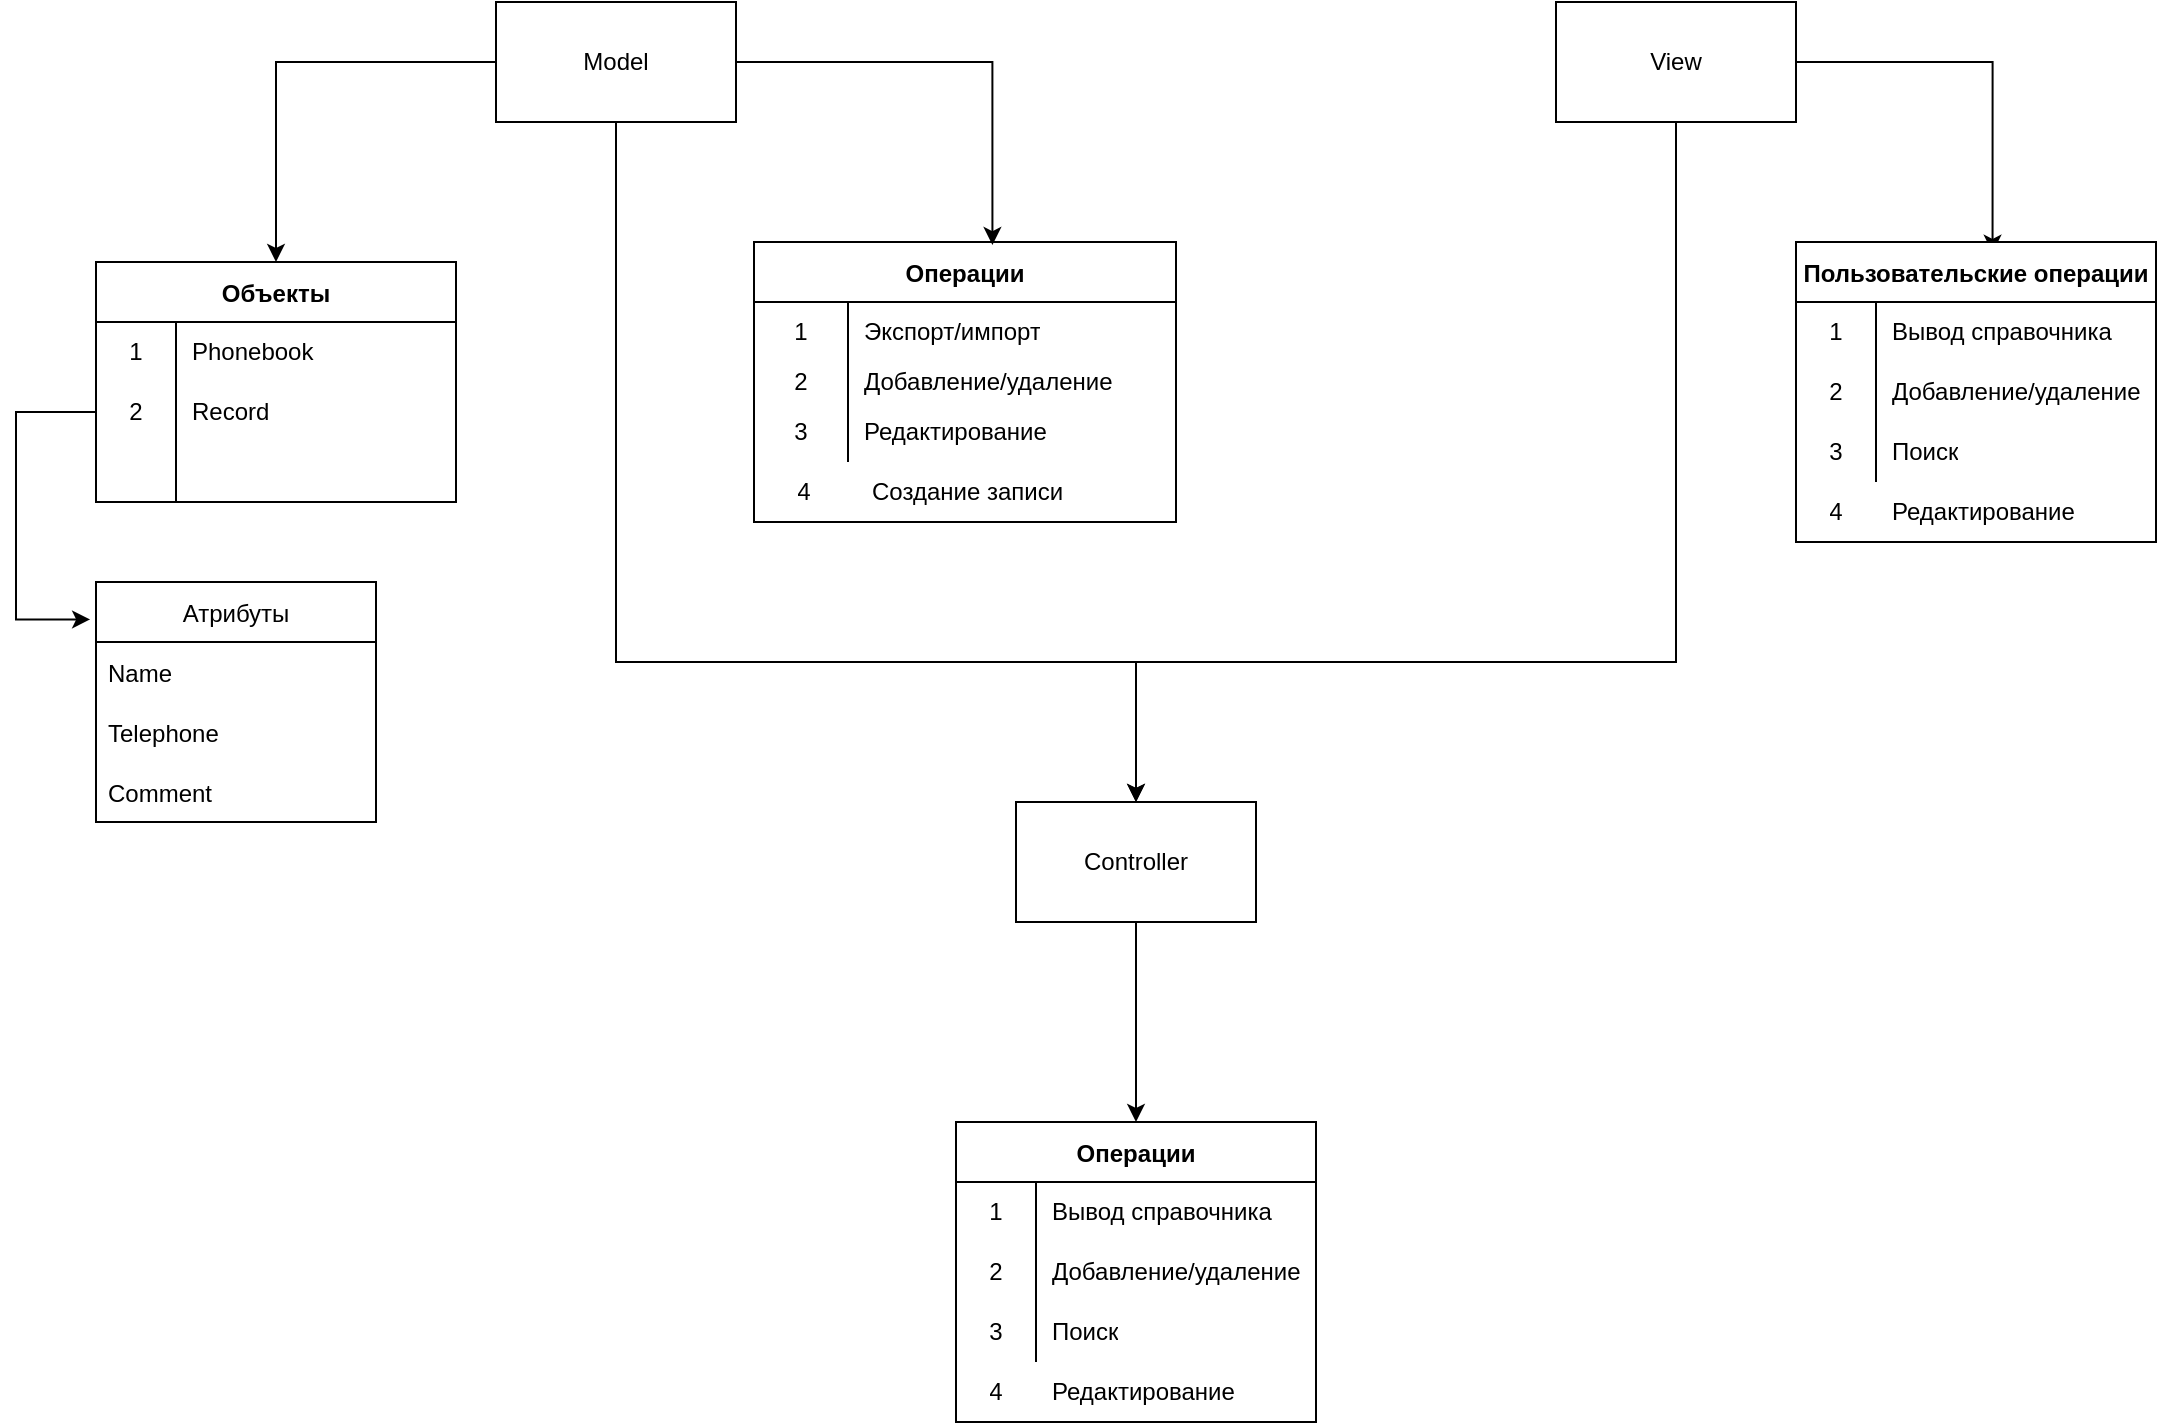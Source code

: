 <mxfile version="20.4.0" type="github">
  <diagram id="U-B8n9NkikSWc-37s7Vm" name="Страница 1">
    <mxGraphModel dx="1135" dy="826" grid="1" gridSize="10" guides="1" tooltips="1" connect="1" arrows="1" fold="1" page="1" pageScale="1" pageWidth="827" pageHeight="1169" math="0" shadow="0">
      <root>
        <mxCell id="0" />
        <mxCell id="1" parent="0" />
        <mxCell id="J5QPuj5pRYfZNnVEHzqW-5" value="Атрибуты" style="swimlane;fontStyle=0;childLayout=stackLayout;horizontal=1;startSize=30;horizontalStack=0;resizeParent=1;resizeParentMax=0;resizeLast=0;collapsible=1;marginBottom=0;" vertex="1" parent="1">
          <mxGeometry x="60" y="390" width="140" height="120" as="geometry" />
        </mxCell>
        <mxCell id="J5QPuj5pRYfZNnVEHzqW-6" value="Name" style="text;strokeColor=none;fillColor=none;align=left;verticalAlign=middle;spacingLeft=4;spacingRight=4;overflow=hidden;points=[[0,0.5],[1,0.5]];portConstraint=eastwest;rotatable=0;" vertex="1" parent="J5QPuj5pRYfZNnVEHzqW-5">
          <mxGeometry y="30" width="140" height="30" as="geometry" />
        </mxCell>
        <mxCell id="J5QPuj5pRYfZNnVEHzqW-7" value="Telephone" style="text;strokeColor=none;fillColor=none;align=left;verticalAlign=middle;spacingLeft=4;spacingRight=4;overflow=hidden;points=[[0,0.5],[1,0.5]];portConstraint=eastwest;rotatable=0;" vertex="1" parent="J5QPuj5pRYfZNnVEHzqW-5">
          <mxGeometry y="60" width="140" height="30" as="geometry" />
        </mxCell>
        <mxCell id="J5QPuj5pRYfZNnVEHzqW-8" value="Comment" style="text;strokeColor=none;fillColor=none;align=left;verticalAlign=middle;spacingLeft=4;spacingRight=4;overflow=hidden;points=[[0,0.5],[1,0.5]];portConstraint=eastwest;rotatable=0;" vertex="1" parent="J5QPuj5pRYfZNnVEHzqW-5">
          <mxGeometry y="90" width="140" height="30" as="geometry" />
        </mxCell>
        <mxCell id="J5QPuj5pRYfZNnVEHzqW-14" value="Объекты" style="shape=table;startSize=30;container=1;collapsible=0;childLayout=tableLayout;fixedRows=1;rowLines=0;fontStyle=1;" vertex="1" parent="1">
          <mxGeometry x="60" y="230" width="180" height="120" as="geometry" />
        </mxCell>
        <mxCell id="J5QPuj5pRYfZNnVEHzqW-15" value="" style="shape=tableRow;horizontal=0;startSize=0;swimlaneHead=0;swimlaneBody=0;top=0;left=0;bottom=0;right=0;collapsible=0;dropTarget=0;fillColor=none;points=[[0,0.5],[1,0.5]];portConstraint=eastwest;" vertex="1" parent="J5QPuj5pRYfZNnVEHzqW-14">
          <mxGeometry y="30" width="180" height="30" as="geometry" />
        </mxCell>
        <mxCell id="J5QPuj5pRYfZNnVEHzqW-16" value="1" style="shape=partialRectangle;html=1;whiteSpace=wrap;connectable=0;fillColor=none;top=0;left=0;bottom=0;right=0;overflow=hidden;pointerEvents=1;" vertex="1" parent="J5QPuj5pRYfZNnVEHzqW-15">
          <mxGeometry width="40" height="30" as="geometry">
            <mxRectangle width="40" height="30" as="alternateBounds" />
          </mxGeometry>
        </mxCell>
        <mxCell id="J5QPuj5pRYfZNnVEHzqW-17" value="Phonebook" style="shape=partialRectangle;html=1;whiteSpace=wrap;connectable=0;fillColor=none;top=0;left=0;bottom=0;right=0;align=left;spacingLeft=6;overflow=hidden;" vertex="1" parent="J5QPuj5pRYfZNnVEHzqW-15">
          <mxGeometry x="40" width="140" height="30" as="geometry">
            <mxRectangle width="140" height="30" as="alternateBounds" />
          </mxGeometry>
        </mxCell>
        <mxCell id="J5QPuj5pRYfZNnVEHzqW-18" value="" style="shape=tableRow;horizontal=0;startSize=0;swimlaneHead=0;swimlaneBody=0;top=0;left=0;bottom=0;right=0;collapsible=0;dropTarget=0;fillColor=none;points=[[0,0.5],[1,0.5]];portConstraint=eastwest;" vertex="1" parent="J5QPuj5pRYfZNnVEHzqW-14">
          <mxGeometry y="60" width="180" height="30" as="geometry" />
        </mxCell>
        <mxCell id="J5QPuj5pRYfZNnVEHzqW-19" value="2" style="shape=partialRectangle;html=1;whiteSpace=wrap;connectable=0;fillColor=none;top=0;left=0;bottom=0;right=0;overflow=hidden;" vertex="1" parent="J5QPuj5pRYfZNnVEHzqW-18">
          <mxGeometry width="40" height="30" as="geometry">
            <mxRectangle width="40" height="30" as="alternateBounds" />
          </mxGeometry>
        </mxCell>
        <mxCell id="J5QPuj5pRYfZNnVEHzqW-20" value="Record" style="shape=partialRectangle;html=1;whiteSpace=wrap;connectable=0;fillColor=none;top=0;left=0;bottom=0;right=0;align=left;spacingLeft=6;overflow=hidden;" vertex="1" parent="J5QPuj5pRYfZNnVEHzqW-18">
          <mxGeometry x="40" width="140" height="30" as="geometry">
            <mxRectangle width="140" height="30" as="alternateBounds" />
          </mxGeometry>
        </mxCell>
        <mxCell id="J5QPuj5pRYfZNnVEHzqW-21" value="" style="shape=tableRow;horizontal=0;startSize=0;swimlaneHead=0;swimlaneBody=0;top=0;left=0;bottom=0;right=0;collapsible=0;dropTarget=0;fillColor=none;points=[[0,0.5],[1,0.5]];portConstraint=eastwest;" vertex="1" parent="J5QPuj5pRYfZNnVEHzqW-14">
          <mxGeometry y="90" width="180" height="30" as="geometry" />
        </mxCell>
        <mxCell id="J5QPuj5pRYfZNnVEHzqW-22" value="" style="shape=partialRectangle;html=1;whiteSpace=wrap;connectable=0;fillColor=none;top=0;left=0;bottom=0;right=0;overflow=hidden;" vertex="1" parent="J5QPuj5pRYfZNnVEHzqW-21">
          <mxGeometry width="40" height="30" as="geometry">
            <mxRectangle width="40" height="30" as="alternateBounds" />
          </mxGeometry>
        </mxCell>
        <mxCell id="J5QPuj5pRYfZNnVEHzqW-23" value="" style="shape=partialRectangle;html=1;whiteSpace=wrap;connectable=0;fillColor=none;top=0;left=0;bottom=0;right=0;align=left;spacingLeft=6;overflow=hidden;" vertex="1" parent="J5QPuj5pRYfZNnVEHzqW-21">
          <mxGeometry x="40" width="140" height="30" as="geometry">
            <mxRectangle width="140" height="30" as="alternateBounds" />
          </mxGeometry>
        </mxCell>
        <mxCell id="J5QPuj5pRYfZNnVEHzqW-24" value="Операции" style="shape=table;startSize=30;container=1;collapsible=0;childLayout=tableLayout;fixedRows=1;rowLines=0;fontStyle=1;" vertex="1" parent="1">
          <mxGeometry x="389" y="220" width="211" height="140" as="geometry" />
        </mxCell>
        <mxCell id="J5QPuj5pRYfZNnVEHzqW-25" value="" style="shape=tableRow;horizontal=0;startSize=0;swimlaneHead=0;swimlaneBody=0;top=0;left=0;bottom=0;right=0;collapsible=0;dropTarget=0;fillColor=none;points=[[0,0.5],[1,0.5]];portConstraint=eastwest;" vertex="1" parent="J5QPuj5pRYfZNnVEHzqW-24">
          <mxGeometry y="30" width="211" height="30" as="geometry" />
        </mxCell>
        <mxCell id="J5QPuj5pRYfZNnVEHzqW-26" value="1" style="shape=partialRectangle;html=1;whiteSpace=wrap;connectable=0;fillColor=none;top=0;left=0;bottom=0;right=0;overflow=hidden;pointerEvents=1;" vertex="1" parent="J5QPuj5pRYfZNnVEHzqW-25">
          <mxGeometry width="47" height="30" as="geometry">
            <mxRectangle width="47" height="30" as="alternateBounds" />
          </mxGeometry>
        </mxCell>
        <mxCell id="J5QPuj5pRYfZNnVEHzqW-27" value="Экспорт/импорт" style="shape=partialRectangle;html=1;whiteSpace=wrap;connectable=0;fillColor=none;top=0;left=0;bottom=0;right=0;align=left;spacingLeft=6;overflow=hidden;" vertex="1" parent="J5QPuj5pRYfZNnVEHzqW-25">
          <mxGeometry x="47" width="164" height="30" as="geometry">
            <mxRectangle width="164" height="30" as="alternateBounds" />
          </mxGeometry>
        </mxCell>
        <mxCell id="J5QPuj5pRYfZNnVEHzqW-28" value="" style="shape=tableRow;horizontal=0;startSize=0;swimlaneHead=0;swimlaneBody=0;top=0;left=0;bottom=0;right=0;collapsible=0;dropTarget=0;fillColor=none;points=[[0,0.5],[1,0.5]];portConstraint=eastwest;" vertex="1" parent="J5QPuj5pRYfZNnVEHzqW-24">
          <mxGeometry y="60" width="211" height="20" as="geometry" />
        </mxCell>
        <mxCell id="J5QPuj5pRYfZNnVEHzqW-29" value="2" style="shape=partialRectangle;html=1;whiteSpace=wrap;connectable=0;fillColor=none;top=0;left=0;bottom=0;right=0;overflow=hidden;" vertex="1" parent="J5QPuj5pRYfZNnVEHzqW-28">
          <mxGeometry width="47" height="20" as="geometry">
            <mxRectangle width="47" height="20" as="alternateBounds" />
          </mxGeometry>
        </mxCell>
        <mxCell id="J5QPuj5pRYfZNnVEHzqW-30" value="Добавление/удаление записи" style="shape=partialRectangle;html=1;whiteSpace=wrap;connectable=0;fillColor=none;top=0;left=0;bottom=0;right=0;align=left;spacingLeft=6;overflow=hidden;" vertex="1" parent="J5QPuj5pRYfZNnVEHzqW-28">
          <mxGeometry x="47" width="164" height="20" as="geometry">
            <mxRectangle width="164" height="20" as="alternateBounds" />
          </mxGeometry>
        </mxCell>
        <mxCell id="J5QPuj5pRYfZNnVEHzqW-31" value="" style="shape=tableRow;horizontal=0;startSize=0;swimlaneHead=0;swimlaneBody=0;top=0;left=0;bottom=0;right=0;collapsible=0;dropTarget=0;fillColor=none;points=[[0,0.5],[1,0.5]];portConstraint=eastwest;" vertex="1" parent="J5QPuj5pRYfZNnVEHzqW-24">
          <mxGeometry y="80" width="211" height="30" as="geometry" />
        </mxCell>
        <mxCell id="J5QPuj5pRYfZNnVEHzqW-32" value="3" style="shape=partialRectangle;html=1;whiteSpace=wrap;connectable=0;fillColor=none;top=0;left=0;bottom=0;right=0;overflow=hidden;" vertex="1" parent="J5QPuj5pRYfZNnVEHzqW-31">
          <mxGeometry width="47" height="30" as="geometry">
            <mxRectangle width="47" height="30" as="alternateBounds" />
          </mxGeometry>
        </mxCell>
        <mxCell id="J5QPuj5pRYfZNnVEHzqW-33" value="Редактирование" style="shape=partialRectangle;html=1;whiteSpace=wrap;connectable=0;fillColor=none;top=0;left=0;bottom=0;right=0;align=left;spacingLeft=6;overflow=hidden;" vertex="1" parent="J5QPuj5pRYfZNnVEHzqW-31">
          <mxGeometry x="47" width="164" height="30" as="geometry">
            <mxRectangle width="164" height="30" as="alternateBounds" />
          </mxGeometry>
        </mxCell>
        <mxCell id="J5QPuj5pRYfZNnVEHzqW-37" value="4" style="shape=partialRectangle;html=1;whiteSpace=wrap;connectable=0;fillColor=none;top=0;left=0;bottom=0;right=0;overflow=hidden;" vertex="1" parent="1">
          <mxGeometry x="394" y="330" width="40" height="30" as="geometry">
            <mxRectangle width="40" height="30" as="alternateBounds" />
          </mxGeometry>
        </mxCell>
        <mxCell id="J5QPuj5pRYfZNnVEHzqW-43" style="edgeStyle=orthogonalEdgeStyle;rounded=0;orthogonalLoop=1;jettySize=auto;html=1;exitX=0;exitY=0.5;exitDx=0;exitDy=0;" edge="1" parent="1" source="J5QPuj5pRYfZNnVEHzqW-38" target="J5QPuj5pRYfZNnVEHzqW-14">
          <mxGeometry relative="1" as="geometry" />
        </mxCell>
        <mxCell id="J5QPuj5pRYfZNnVEHzqW-44" style="edgeStyle=orthogonalEdgeStyle;rounded=0;orthogonalLoop=1;jettySize=auto;html=1;exitX=1;exitY=0.5;exitDx=0;exitDy=0;entryX=0.565;entryY=0.011;entryDx=0;entryDy=0;entryPerimeter=0;" edge="1" parent="1" source="J5QPuj5pRYfZNnVEHzqW-38" target="J5QPuj5pRYfZNnVEHzqW-24">
          <mxGeometry relative="1" as="geometry" />
        </mxCell>
        <mxCell id="J5QPuj5pRYfZNnVEHzqW-62" style="edgeStyle=orthogonalEdgeStyle;rounded=0;orthogonalLoop=1;jettySize=auto;html=1;exitX=0.5;exitY=1;exitDx=0;exitDy=0;" edge="1" parent="1" source="J5QPuj5pRYfZNnVEHzqW-38" target="J5QPuj5pRYfZNnVEHzqW-61">
          <mxGeometry relative="1" as="geometry">
            <Array as="points">
              <mxPoint x="320" y="430" />
              <mxPoint x="580" y="430" />
            </Array>
          </mxGeometry>
        </mxCell>
        <mxCell id="J5QPuj5pRYfZNnVEHzqW-38" value="Model" style="rounded=0;whiteSpace=wrap;html=1;" vertex="1" parent="1">
          <mxGeometry x="260" y="100" width="120" height="60" as="geometry" />
        </mxCell>
        <mxCell id="J5QPuj5pRYfZNnVEHzqW-39" value="Создание записи" style="shape=partialRectangle;html=1;whiteSpace=wrap;connectable=0;fillColor=none;top=0;left=0;bottom=0;right=0;align=left;spacingLeft=6;overflow=hidden;" vertex="1" parent="1">
          <mxGeometry x="440" y="330" width="140" height="30" as="geometry">
            <mxRectangle width="140" height="30" as="alternateBounds" />
          </mxGeometry>
        </mxCell>
        <mxCell id="J5QPuj5pRYfZNnVEHzqW-42" style="edgeStyle=orthogonalEdgeStyle;rounded=0;orthogonalLoop=1;jettySize=auto;html=1;entryX=-0.021;entryY=0.156;entryDx=0;entryDy=0;entryPerimeter=0;" edge="1" parent="1" source="J5QPuj5pRYfZNnVEHzqW-18" target="J5QPuj5pRYfZNnVEHzqW-5">
          <mxGeometry relative="1" as="geometry">
            <Array as="points">
              <mxPoint x="20" y="305" />
              <mxPoint x="20" y="409" />
            </Array>
          </mxGeometry>
        </mxCell>
        <mxCell id="J5QPuj5pRYfZNnVEHzqW-64" style="edgeStyle=orthogonalEdgeStyle;rounded=0;orthogonalLoop=1;jettySize=auto;html=1;exitX=1;exitY=0.5;exitDx=0;exitDy=0;entryX=0.546;entryY=0.036;entryDx=0;entryDy=0;entryPerimeter=0;" edge="1" parent="1" source="J5QPuj5pRYfZNnVEHzqW-45" target="J5QPuj5pRYfZNnVEHzqW-46">
          <mxGeometry relative="1" as="geometry" />
        </mxCell>
        <mxCell id="J5QPuj5pRYfZNnVEHzqW-65" style="edgeStyle=orthogonalEdgeStyle;rounded=0;orthogonalLoop=1;jettySize=auto;html=1;exitX=0.5;exitY=1;exitDx=0;exitDy=0;" edge="1" parent="1" source="J5QPuj5pRYfZNnVEHzqW-45" target="J5QPuj5pRYfZNnVEHzqW-61">
          <mxGeometry relative="1" as="geometry">
            <Array as="points">
              <mxPoint x="850" y="430" />
              <mxPoint x="580" y="430" />
            </Array>
          </mxGeometry>
        </mxCell>
        <mxCell id="J5QPuj5pRYfZNnVEHzqW-45" value="View" style="rounded=0;whiteSpace=wrap;html=1;" vertex="1" parent="1">
          <mxGeometry x="790" y="100" width="120" height="60" as="geometry" />
        </mxCell>
        <mxCell id="J5QPuj5pRYfZNnVEHzqW-46" value="Пользовательские операции" style="shape=table;startSize=30;container=1;collapsible=0;childLayout=tableLayout;fixedRows=1;rowLines=0;fontStyle=1;" vertex="1" parent="1">
          <mxGeometry x="910" y="220" width="180" height="150" as="geometry" />
        </mxCell>
        <mxCell id="J5QPuj5pRYfZNnVEHzqW-47" value="" style="shape=tableRow;horizontal=0;startSize=0;swimlaneHead=0;swimlaneBody=0;top=0;left=0;bottom=0;right=0;collapsible=0;dropTarget=0;fillColor=none;points=[[0,0.5],[1,0.5]];portConstraint=eastwest;" vertex="1" parent="J5QPuj5pRYfZNnVEHzqW-46">
          <mxGeometry y="30" width="180" height="30" as="geometry" />
        </mxCell>
        <mxCell id="J5QPuj5pRYfZNnVEHzqW-48" value="1" style="shape=partialRectangle;html=1;whiteSpace=wrap;connectable=0;fillColor=none;top=0;left=0;bottom=0;right=0;overflow=hidden;pointerEvents=1;" vertex="1" parent="J5QPuj5pRYfZNnVEHzqW-47">
          <mxGeometry width="40" height="30" as="geometry">
            <mxRectangle width="40" height="30" as="alternateBounds" />
          </mxGeometry>
        </mxCell>
        <mxCell id="J5QPuj5pRYfZNnVEHzqW-49" value="Вывод справочника" style="shape=partialRectangle;html=1;whiteSpace=wrap;connectable=0;fillColor=none;top=0;left=0;bottom=0;right=0;align=left;spacingLeft=6;overflow=hidden;" vertex="1" parent="J5QPuj5pRYfZNnVEHzqW-47">
          <mxGeometry x="40" width="140" height="30" as="geometry">
            <mxRectangle width="140" height="30" as="alternateBounds" />
          </mxGeometry>
        </mxCell>
        <mxCell id="J5QPuj5pRYfZNnVEHzqW-50" value="" style="shape=tableRow;horizontal=0;startSize=0;swimlaneHead=0;swimlaneBody=0;top=0;left=0;bottom=0;right=0;collapsible=0;dropTarget=0;fillColor=none;points=[[0,0.5],[1,0.5]];portConstraint=eastwest;" vertex="1" parent="J5QPuj5pRYfZNnVEHzqW-46">
          <mxGeometry y="60" width="180" height="30" as="geometry" />
        </mxCell>
        <mxCell id="J5QPuj5pRYfZNnVEHzqW-51" value="2" style="shape=partialRectangle;html=1;whiteSpace=wrap;connectable=0;fillColor=none;top=0;left=0;bottom=0;right=0;overflow=hidden;" vertex="1" parent="J5QPuj5pRYfZNnVEHzqW-50">
          <mxGeometry width="40" height="30" as="geometry">
            <mxRectangle width="40" height="30" as="alternateBounds" />
          </mxGeometry>
        </mxCell>
        <mxCell id="J5QPuj5pRYfZNnVEHzqW-52" value="Добавление/удаление" style="shape=partialRectangle;html=1;whiteSpace=wrap;connectable=0;fillColor=none;top=0;left=0;bottom=0;right=0;align=left;spacingLeft=6;overflow=hidden;" vertex="1" parent="J5QPuj5pRYfZNnVEHzqW-50">
          <mxGeometry x="40" width="140" height="30" as="geometry">
            <mxRectangle width="140" height="30" as="alternateBounds" />
          </mxGeometry>
        </mxCell>
        <mxCell id="J5QPuj5pRYfZNnVEHzqW-53" value="" style="shape=tableRow;horizontal=0;startSize=0;swimlaneHead=0;swimlaneBody=0;top=0;left=0;bottom=0;right=0;collapsible=0;dropTarget=0;fillColor=none;points=[[0,0.5],[1,0.5]];portConstraint=eastwest;" vertex="1" parent="J5QPuj5pRYfZNnVEHzqW-46">
          <mxGeometry y="90" width="180" height="30" as="geometry" />
        </mxCell>
        <mxCell id="J5QPuj5pRYfZNnVEHzqW-54" value="3" style="shape=partialRectangle;html=1;whiteSpace=wrap;connectable=0;fillColor=none;top=0;left=0;bottom=0;right=0;overflow=hidden;" vertex="1" parent="J5QPuj5pRYfZNnVEHzqW-53">
          <mxGeometry width="40" height="30" as="geometry">
            <mxRectangle width="40" height="30" as="alternateBounds" />
          </mxGeometry>
        </mxCell>
        <mxCell id="J5QPuj5pRYfZNnVEHzqW-55" value="Поиск" style="shape=partialRectangle;html=1;whiteSpace=wrap;connectable=0;fillColor=none;top=0;left=0;bottom=0;right=0;align=left;spacingLeft=6;overflow=hidden;" vertex="1" parent="J5QPuj5pRYfZNnVEHzqW-53">
          <mxGeometry x="40" width="140" height="30" as="geometry">
            <mxRectangle width="140" height="30" as="alternateBounds" />
          </mxGeometry>
        </mxCell>
        <mxCell id="J5QPuj5pRYfZNnVEHzqW-57" value="" style="shape=tableRow;horizontal=0;startSize=0;swimlaneHead=0;swimlaneBody=0;top=0;left=0;bottom=0;right=0;collapsible=0;dropTarget=0;fillColor=none;points=[[0,0.5],[1,0.5]];portConstraint=eastwest;" vertex="1" parent="1">
          <mxGeometry x="770" y="420" width="180" height="30" as="geometry" />
        </mxCell>
        <mxCell id="J5QPuj5pRYfZNnVEHzqW-59" value="Редактирование" style="shape=partialRectangle;html=1;whiteSpace=wrap;connectable=0;fillColor=none;top=0;left=0;bottom=0;right=0;align=left;spacingLeft=6;overflow=hidden;" vertex="1" parent="1">
          <mxGeometry x="950" y="340" width="140" height="30" as="geometry">
            <mxRectangle width="140" height="30" as="alternateBounds" />
          </mxGeometry>
        </mxCell>
        <mxCell id="J5QPuj5pRYfZNnVEHzqW-58" value="4" style="shape=partialRectangle;html=1;whiteSpace=wrap;connectable=0;fillColor=none;top=0;left=0;bottom=0;right=0;overflow=hidden;" vertex="1" parent="1">
          <mxGeometry x="910" y="340" width="40" height="30" as="geometry">
            <mxRectangle width="40" height="30" as="alternateBounds" />
          </mxGeometry>
        </mxCell>
        <mxCell id="J5QPuj5pRYfZNnVEHzqW-79" style="edgeStyle=orthogonalEdgeStyle;rounded=0;orthogonalLoop=1;jettySize=auto;html=1;exitX=0.5;exitY=1;exitDx=0;exitDy=0;entryX=0.5;entryY=0;entryDx=0;entryDy=0;" edge="1" parent="1" source="J5QPuj5pRYfZNnVEHzqW-61" target="J5QPuj5pRYfZNnVEHzqW-66">
          <mxGeometry relative="1" as="geometry" />
        </mxCell>
        <mxCell id="J5QPuj5pRYfZNnVEHzqW-61" value="Controller" style="rounded=0;whiteSpace=wrap;html=1;" vertex="1" parent="1">
          <mxGeometry x="520" y="500" width="120" height="60" as="geometry" />
        </mxCell>
        <mxCell id="J5QPuj5pRYfZNnVEHzqW-66" value="Операции" style="shape=table;startSize=30;container=1;collapsible=0;childLayout=tableLayout;fixedRows=1;rowLines=0;fontStyle=1;" vertex="1" parent="1">
          <mxGeometry x="490" y="660" width="180" height="150" as="geometry" />
        </mxCell>
        <mxCell id="J5QPuj5pRYfZNnVEHzqW-67" value="" style="shape=tableRow;horizontal=0;startSize=0;swimlaneHead=0;swimlaneBody=0;top=0;left=0;bottom=0;right=0;collapsible=0;dropTarget=0;fillColor=none;points=[[0,0.5],[1,0.5]];portConstraint=eastwest;" vertex="1" parent="J5QPuj5pRYfZNnVEHzqW-66">
          <mxGeometry y="30" width="180" height="30" as="geometry" />
        </mxCell>
        <mxCell id="J5QPuj5pRYfZNnVEHzqW-68" value="1" style="shape=partialRectangle;html=1;whiteSpace=wrap;connectable=0;fillColor=none;top=0;left=0;bottom=0;right=0;overflow=hidden;pointerEvents=1;" vertex="1" parent="J5QPuj5pRYfZNnVEHzqW-67">
          <mxGeometry width="40" height="30" as="geometry">
            <mxRectangle width="40" height="30" as="alternateBounds" />
          </mxGeometry>
        </mxCell>
        <mxCell id="J5QPuj5pRYfZNnVEHzqW-69" value="Вывод справочника" style="shape=partialRectangle;html=1;whiteSpace=wrap;connectable=0;fillColor=none;top=0;left=0;bottom=0;right=0;align=left;spacingLeft=6;overflow=hidden;" vertex="1" parent="J5QPuj5pRYfZNnVEHzqW-67">
          <mxGeometry x="40" width="140" height="30" as="geometry">
            <mxRectangle width="140" height="30" as="alternateBounds" />
          </mxGeometry>
        </mxCell>
        <mxCell id="J5QPuj5pRYfZNnVEHzqW-70" value="" style="shape=tableRow;horizontal=0;startSize=0;swimlaneHead=0;swimlaneBody=0;top=0;left=0;bottom=0;right=0;collapsible=0;dropTarget=0;fillColor=none;points=[[0,0.5],[1,0.5]];portConstraint=eastwest;" vertex="1" parent="J5QPuj5pRYfZNnVEHzqW-66">
          <mxGeometry y="60" width="180" height="30" as="geometry" />
        </mxCell>
        <mxCell id="J5QPuj5pRYfZNnVEHzqW-71" value="2" style="shape=partialRectangle;html=1;whiteSpace=wrap;connectable=0;fillColor=none;top=0;left=0;bottom=0;right=0;overflow=hidden;" vertex="1" parent="J5QPuj5pRYfZNnVEHzqW-70">
          <mxGeometry width="40" height="30" as="geometry">
            <mxRectangle width="40" height="30" as="alternateBounds" />
          </mxGeometry>
        </mxCell>
        <mxCell id="J5QPuj5pRYfZNnVEHzqW-72" value="Добавление/удаление" style="shape=partialRectangle;html=1;whiteSpace=wrap;connectable=0;fillColor=none;top=0;left=0;bottom=0;right=0;align=left;spacingLeft=6;overflow=hidden;" vertex="1" parent="J5QPuj5pRYfZNnVEHzqW-70">
          <mxGeometry x="40" width="140" height="30" as="geometry">
            <mxRectangle width="140" height="30" as="alternateBounds" />
          </mxGeometry>
        </mxCell>
        <mxCell id="J5QPuj5pRYfZNnVEHzqW-73" value="" style="shape=tableRow;horizontal=0;startSize=0;swimlaneHead=0;swimlaneBody=0;top=0;left=0;bottom=0;right=0;collapsible=0;dropTarget=0;fillColor=none;points=[[0,0.5],[1,0.5]];portConstraint=eastwest;" vertex="1" parent="J5QPuj5pRYfZNnVEHzqW-66">
          <mxGeometry y="90" width="180" height="30" as="geometry" />
        </mxCell>
        <mxCell id="J5QPuj5pRYfZNnVEHzqW-74" value="3" style="shape=partialRectangle;html=1;whiteSpace=wrap;connectable=0;fillColor=none;top=0;left=0;bottom=0;right=0;overflow=hidden;" vertex="1" parent="J5QPuj5pRYfZNnVEHzqW-73">
          <mxGeometry width="40" height="30" as="geometry">
            <mxRectangle width="40" height="30" as="alternateBounds" />
          </mxGeometry>
        </mxCell>
        <mxCell id="J5QPuj5pRYfZNnVEHzqW-75" value="Поиск" style="shape=partialRectangle;html=1;whiteSpace=wrap;connectable=0;fillColor=none;top=0;left=0;bottom=0;right=0;align=left;spacingLeft=6;overflow=hidden;" vertex="1" parent="J5QPuj5pRYfZNnVEHzqW-73">
          <mxGeometry x="40" width="140" height="30" as="geometry">
            <mxRectangle width="140" height="30" as="alternateBounds" />
          </mxGeometry>
        </mxCell>
        <mxCell id="J5QPuj5pRYfZNnVEHzqW-76" value="Редактирование" style="shape=partialRectangle;html=1;whiteSpace=wrap;connectable=0;fillColor=none;top=0;left=0;bottom=0;right=0;align=left;spacingLeft=6;overflow=hidden;" vertex="1" parent="1">
          <mxGeometry x="530" y="780" width="140" height="30" as="geometry">
            <mxRectangle width="140" height="30" as="alternateBounds" />
          </mxGeometry>
        </mxCell>
        <mxCell id="J5QPuj5pRYfZNnVEHzqW-77" value="4" style="shape=partialRectangle;html=1;whiteSpace=wrap;connectable=0;fillColor=none;top=0;left=0;bottom=0;right=0;overflow=hidden;" vertex="1" parent="1">
          <mxGeometry x="490" y="780" width="40" height="30" as="geometry">
            <mxRectangle width="40" height="30" as="alternateBounds" />
          </mxGeometry>
        </mxCell>
      </root>
    </mxGraphModel>
  </diagram>
</mxfile>
